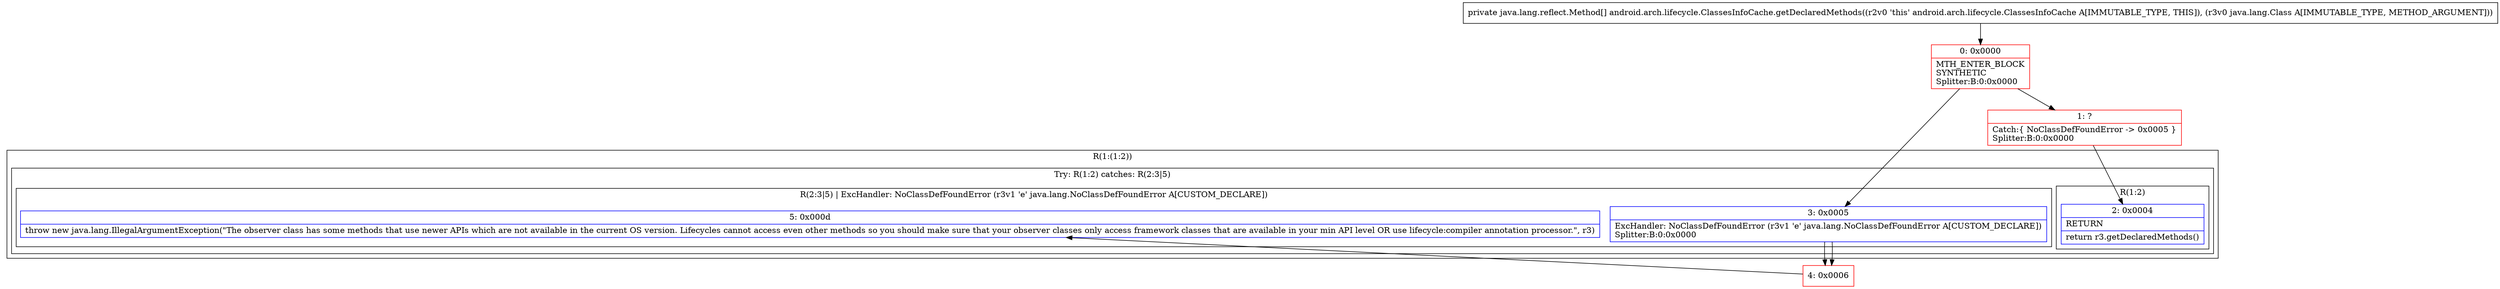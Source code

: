 digraph "CFG forandroid.arch.lifecycle.ClassesInfoCache.getDeclaredMethods(Ljava\/lang\/Class;)[Ljava\/lang\/reflect\/Method;" {
subgraph cluster_Region_285863813 {
label = "R(1:(1:2))";
node [shape=record,color=blue];
subgraph cluster_TryCatchRegion_1415534117 {
label = "Try: R(1:2) catches: R(2:3|5)";
node [shape=record,color=blue];
subgraph cluster_Region_124172992 {
label = "R(1:2)";
node [shape=record,color=blue];
Node_2 [shape=record,label="{2\:\ 0x0004|RETURN\l|return r3.getDeclaredMethods()\l}"];
}
subgraph cluster_Region_677199301 {
label = "R(2:3|5) | ExcHandler: NoClassDefFoundError (r3v1 'e' java.lang.NoClassDefFoundError A[CUSTOM_DECLARE])\l";
node [shape=record,color=blue];
Node_3 [shape=record,label="{3\:\ 0x0005|ExcHandler: NoClassDefFoundError (r3v1 'e' java.lang.NoClassDefFoundError A[CUSTOM_DECLARE])\lSplitter:B:0:0x0000\l}"];
Node_5 [shape=record,label="{5\:\ 0x000d|throw new java.lang.IllegalArgumentException(\"The observer class has some methods that use newer APIs which are not available in the current OS version. Lifecycles cannot access even other methods so you should make sure that your observer classes only access framework classes that are available in your min API level OR use lifecycle:compiler annotation processor.\", r3)\l}"];
}
}
}
subgraph cluster_Region_677199301 {
label = "R(2:3|5) | ExcHandler: NoClassDefFoundError (r3v1 'e' java.lang.NoClassDefFoundError A[CUSTOM_DECLARE])\l";
node [shape=record,color=blue];
Node_3 [shape=record,label="{3\:\ 0x0005|ExcHandler: NoClassDefFoundError (r3v1 'e' java.lang.NoClassDefFoundError A[CUSTOM_DECLARE])\lSplitter:B:0:0x0000\l}"];
Node_5 [shape=record,label="{5\:\ 0x000d|throw new java.lang.IllegalArgumentException(\"The observer class has some methods that use newer APIs which are not available in the current OS version. Lifecycles cannot access even other methods so you should make sure that your observer classes only access framework classes that are available in your min API level OR use lifecycle:compiler annotation processor.\", r3)\l}"];
}
Node_0 [shape=record,color=red,label="{0\:\ 0x0000|MTH_ENTER_BLOCK\lSYNTHETIC\lSplitter:B:0:0x0000\l}"];
Node_1 [shape=record,color=red,label="{1\:\ ?|Catch:\{ NoClassDefFoundError \-\> 0x0005 \}\lSplitter:B:0:0x0000\l}"];
Node_4 [shape=record,color=red,label="{4\:\ 0x0006}"];
MethodNode[shape=record,label="{private java.lang.reflect.Method[] android.arch.lifecycle.ClassesInfoCache.getDeclaredMethods((r2v0 'this' android.arch.lifecycle.ClassesInfoCache A[IMMUTABLE_TYPE, THIS]), (r3v0 java.lang.Class A[IMMUTABLE_TYPE, METHOD_ARGUMENT])) }"];
MethodNode -> Node_0;
Node_3 -> Node_4;
Node_3 -> Node_4;
Node_0 -> Node_1;
Node_0 -> Node_3;
Node_1 -> Node_2;
Node_4 -> Node_5;
}


